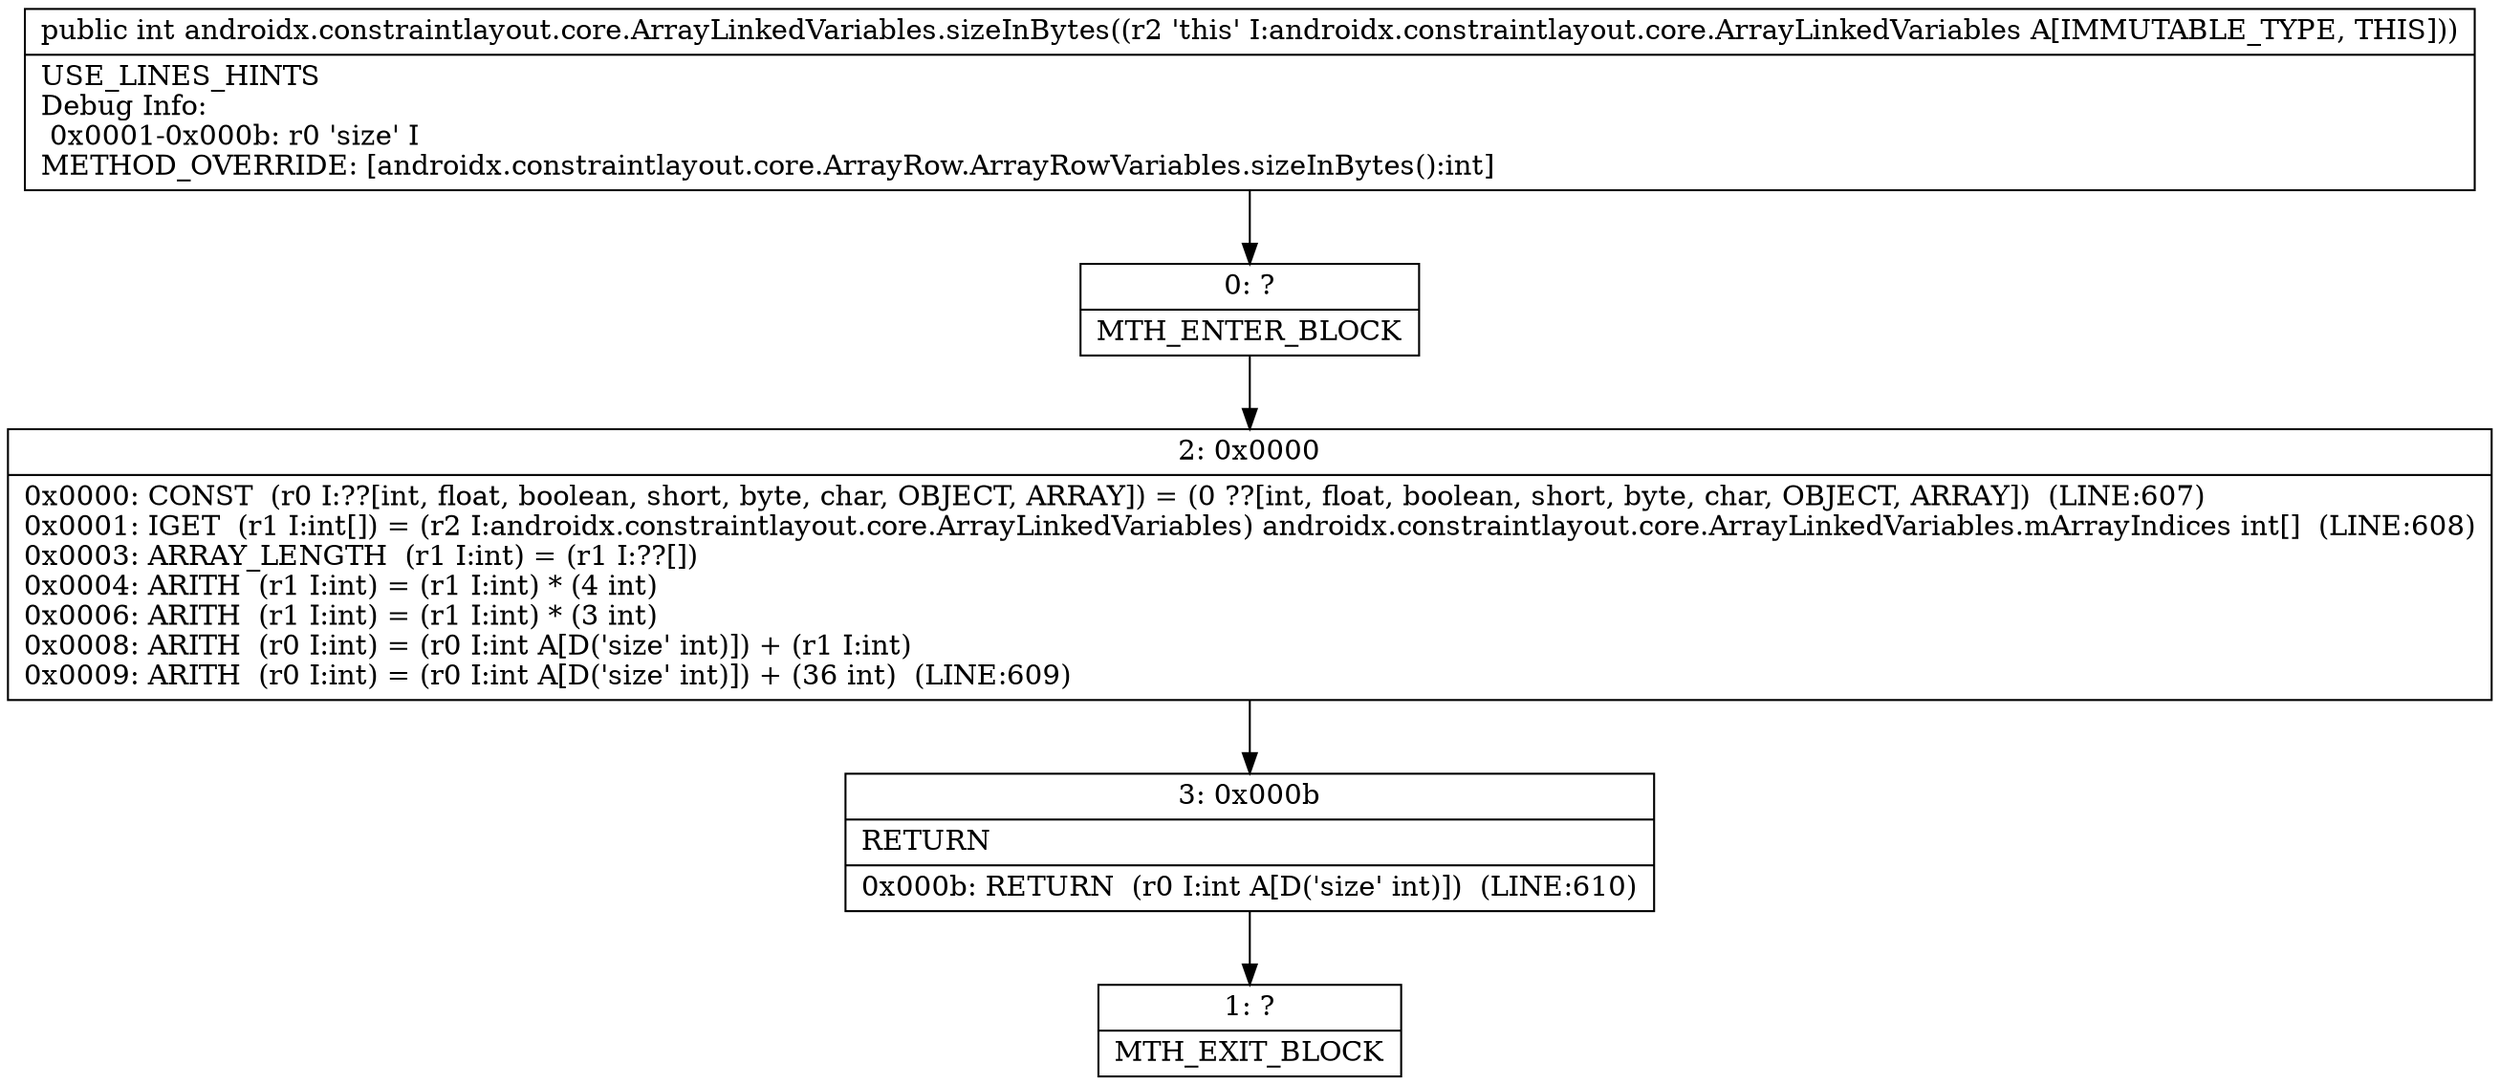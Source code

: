 digraph "CFG forandroidx.constraintlayout.core.ArrayLinkedVariables.sizeInBytes()I" {
Node_0 [shape=record,label="{0\:\ ?|MTH_ENTER_BLOCK\l}"];
Node_2 [shape=record,label="{2\:\ 0x0000|0x0000: CONST  (r0 I:??[int, float, boolean, short, byte, char, OBJECT, ARRAY]) = (0 ??[int, float, boolean, short, byte, char, OBJECT, ARRAY])  (LINE:607)\l0x0001: IGET  (r1 I:int[]) = (r2 I:androidx.constraintlayout.core.ArrayLinkedVariables) androidx.constraintlayout.core.ArrayLinkedVariables.mArrayIndices int[]  (LINE:608)\l0x0003: ARRAY_LENGTH  (r1 I:int) = (r1 I:??[]) \l0x0004: ARITH  (r1 I:int) = (r1 I:int) * (4 int) \l0x0006: ARITH  (r1 I:int) = (r1 I:int) * (3 int) \l0x0008: ARITH  (r0 I:int) = (r0 I:int A[D('size' int)]) + (r1 I:int) \l0x0009: ARITH  (r0 I:int) = (r0 I:int A[D('size' int)]) + (36 int)  (LINE:609)\l}"];
Node_3 [shape=record,label="{3\:\ 0x000b|RETURN\l|0x000b: RETURN  (r0 I:int A[D('size' int)])  (LINE:610)\l}"];
Node_1 [shape=record,label="{1\:\ ?|MTH_EXIT_BLOCK\l}"];
MethodNode[shape=record,label="{public int androidx.constraintlayout.core.ArrayLinkedVariables.sizeInBytes((r2 'this' I:androidx.constraintlayout.core.ArrayLinkedVariables A[IMMUTABLE_TYPE, THIS]))  | USE_LINES_HINTS\lDebug Info:\l  0x0001\-0x000b: r0 'size' I\lMETHOD_OVERRIDE: [androidx.constraintlayout.core.ArrayRow.ArrayRowVariables.sizeInBytes():int]\l}"];
MethodNode -> Node_0;Node_0 -> Node_2;
Node_2 -> Node_3;
Node_3 -> Node_1;
}

